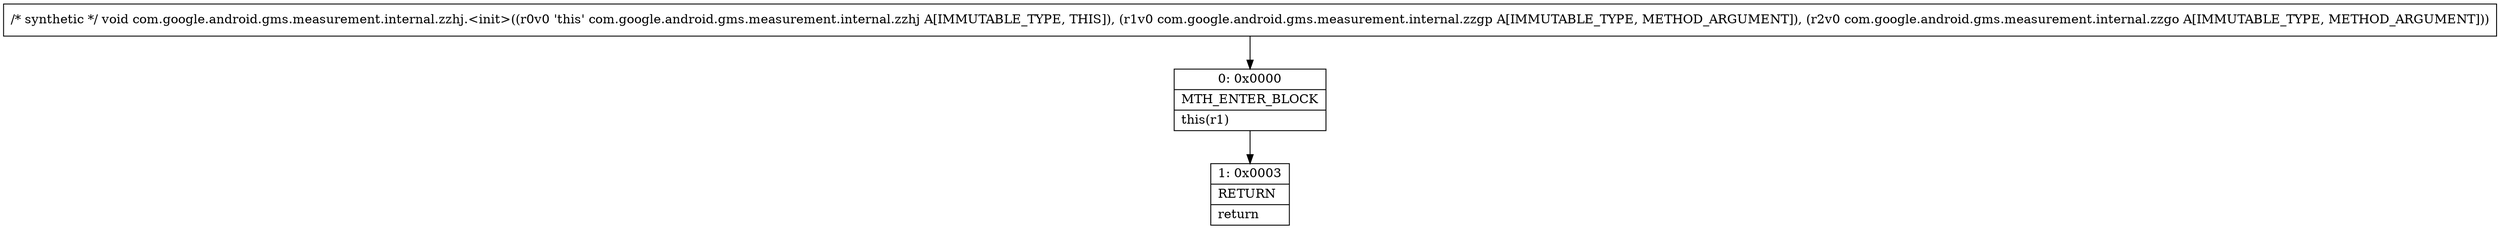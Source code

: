 digraph "CFG forcom.google.android.gms.measurement.internal.zzhj.\<init\>(Lcom\/google\/android\/gms\/measurement\/internal\/zzgp;Lcom\/google\/android\/gms\/measurement\/internal\/zzgo;)V" {
Node_0 [shape=record,label="{0\:\ 0x0000|MTH_ENTER_BLOCK\l|this(r1)\l}"];
Node_1 [shape=record,label="{1\:\ 0x0003|RETURN\l|return\l}"];
MethodNode[shape=record,label="{\/* synthetic *\/ void com.google.android.gms.measurement.internal.zzhj.\<init\>((r0v0 'this' com.google.android.gms.measurement.internal.zzhj A[IMMUTABLE_TYPE, THIS]), (r1v0 com.google.android.gms.measurement.internal.zzgp A[IMMUTABLE_TYPE, METHOD_ARGUMENT]), (r2v0 com.google.android.gms.measurement.internal.zzgo A[IMMUTABLE_TYPE, METHOD_ARGUMENT])) }"];
MethodNode -> Node_0;
Node_0 -> Node_1;
}

